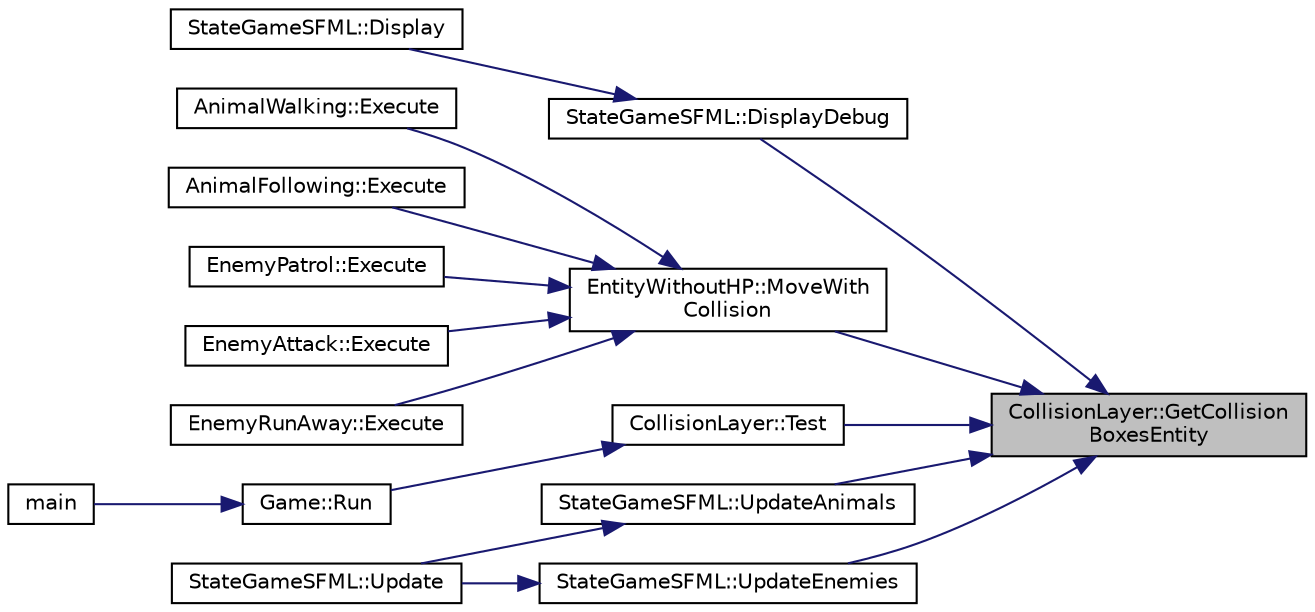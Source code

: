 digraph "CollisionLayer::GetCollisionBoxesEntity"
{
 // LATEX_PDF_SIZE
  bgcolor="transparent";
  edge [fontname="Helvetica",fontsize="10",labelfontname="Helvetica",labelfontsize="10"];
  node [fontname="Helvetica",fontsize="10",shape=record];
  rankdir="RL";
  Node1 [label="CollisionLayer::GetCollision\lBoxesEntity",height=0.2,width=0.4,color="black", fillcolor="grey75", style="filled", fontcolor="black",tooltip="Fonction permettant de récupérer les CollisionBox des entités de l'objet."];
  Node1 -> Node2 [dir="back",color="midnightblue",fontsize="10",style="solid",fontname="Helvetica"];
  Node2 [label="StateGameSFML::DisplayDebug",height=0.2,width=0.4,color="black",URL="$classStateGameSFML.html#a8e856a9c6fca122ce3a10e3cf877531b",tooltip="Affichage le mode debug sur la fenêtre SFML."];
  Node2 -> Node3 [dir="back",color="midnightblue",fontsize="10",style="solid",fontname="Helvetica"];
  Node3 [label="StateGameSFML::Display",height=0.2,width=0.4,color="black",URL="$classStateGameSFML.html#a4b3d8bb0ea49142cc712a59db6da566a",tooltip="Fonction d'affichage du State."];
  Node1 -> Node4 [dir="back",color="midnightblue",fontsize="10",style="solid",fontname="Helvetica"];
  Node4 [label="EntityWithoutHP::MoveWith\lCollision",height=0.2,width=0.4,color="black",URL="$classEntityWithoutHP.html#a6b62dd7761b9a29a9ccda13b5be40a18",tooltip="Déplace l'entité en vérifiant les collisions."];
  Node4 -> Node5 [dir="back",color="midnightblue",fontsize="10",style="solid",fontname="Helvetica"];
  Node5 [label="AnimalWalking::Execute",height=0.2,width=0.4,color="black",URL="$classAnimalWalking.html#a43a258f2a7665923b12b16763f4863b4",tooltip="Execution de l'état. L'Animal se déplace aléatoirement et entre en état AnimalFollowing si le joueur ..."];
  Node4 -> Node6 [dir="back",color="midnightblue",fontsize="10",style="solid",fontname="Helvetica"];
  Node6 [label="AnimalFollowing::Execute",height=0.2,width=0.4,color="black",URL="$classAnimalFollowing.html#af1712ef260f6e99602db5acc868825f5",tooltip="Execution de l'état. L'Animal se déplace en direction du joueur. Il entre en état AnimalWalking si il..."];
  Node4 -> Node7 [dir="back",color="midnightblue",fontsize="10",style="solid",fontname="Helvetica"];
  Node7 [label="EnemyPatrol::Execute",height=0.2,width=0.4,color="black",URL="$classEnemyPatrol.html#a92c0b7b89f54d977fcbbc22704c445c5",tooltip="Execution de l'état. L'Enemy se déplace aléatoirement et entre en état EnemyAttack si le joueur est a..."];
  Node4 -> Node8 [dir="back",color="midnightblue",fontsize="10",style="solid",fontname="Helvetica"];
  Node8 [label="EnemyAttack::Execute",height=0.2,width=0.4,color="black",URL="$classEnemyAttack.html#a3da580ed9a1f68dab67de66a210bfe30",tooltip="Execution de l'état. L'Enemy se déplace en direciton du Player, et si il est assez proche il l'attaqu..."];
  Node4 -> Node9 [dir="back",color="midnightblue",fontsize="10",style="solid",fontname="Helvetica"];
  Node9 [label="EnemyRunAway::Execute",height=0.2,width=0.4,color="black",URL="$classEnemyRunAway.html#a5024c29a69c0229bc6a34ffa44436020",tooltip="Execution de l'état. L'Enemy se déplace dans la direciton opposé du Player. Si il est assez loin,..."];
  Node1 -> Node10 [dir="back",color="midnightblue",fontsize="10",style="solid",fontname="Helvetica"];
  Node10 [label="CollisionLayer::Test",height=0.2,width=0.4,color="black",URL="$classCollisionLayer.html#a399a9c33d2ef2c935e42e605697b85e1",tooltip="Test de regression."];
  Node10 -> Node11 [dir="back",color="midnightblue",fontsize="10",style="solid",fontname="Helvetica"];
  Node11 [label="Game::Run",height=0.2,width=0.4,color="black",URL="$classGame.html#a13910abb0107f073d1627043003b909b",tooltip="Lance le jeu dans le mode selectionné"];
  Node11 -> Node12 [dir="back",color="midnightblue",fontsize="10",style="solid",fontname="Helvetica"];
  Node12 [label="main",height=0.2,width=0.4,color="black",URL="$main_8cpp.html#a0ddf1224851353fc92bfbff6f499fa97",tooltip=" "];
  Node1 -> Node13 [dir="back",color="midnightblue",fontsize="10",style="solid",fontname="Helvetica"];
  Node13 [label="StateGameSFML::UpdateAnimals",height=0.2,width=0.4,color="black",URL="$classStateGameSFML.html#ac366941243b495e81764d9d3e234ae69",tooltip=" "];
  Node13 -> Node14 [dir="back",color="midnightblue",fontsize="10",style="solid",fontname="Helvetica"];
  Node14 [label="StateGameSFML::Update",height=0.2,width=0.4,color="black",URL="$classStateGameSFML.html#aee4825df0279125785ce4cb6dea1cdf2",tooltip="Fonction de mise à jour du State."];
  Node1 -> Node15 [dir="back",color="midnightblue",fontsize="10",style="solid",fontname="Helvetica"];
  Node15 [label="StateGameSFML::UpdateEnemies",height=0.2,width=0.4,color="black",URL="$classStateGameSFML.html#a11a34aefe47e9f0d1fcfc9130c9f1d27",tooltip="Met à jour les données correspondant aux ennemis."];
  Node15 -> Node14 [dir="back",color="midnightblue",fontsize="10",style="solid",fontname="Helvetica"];
}
